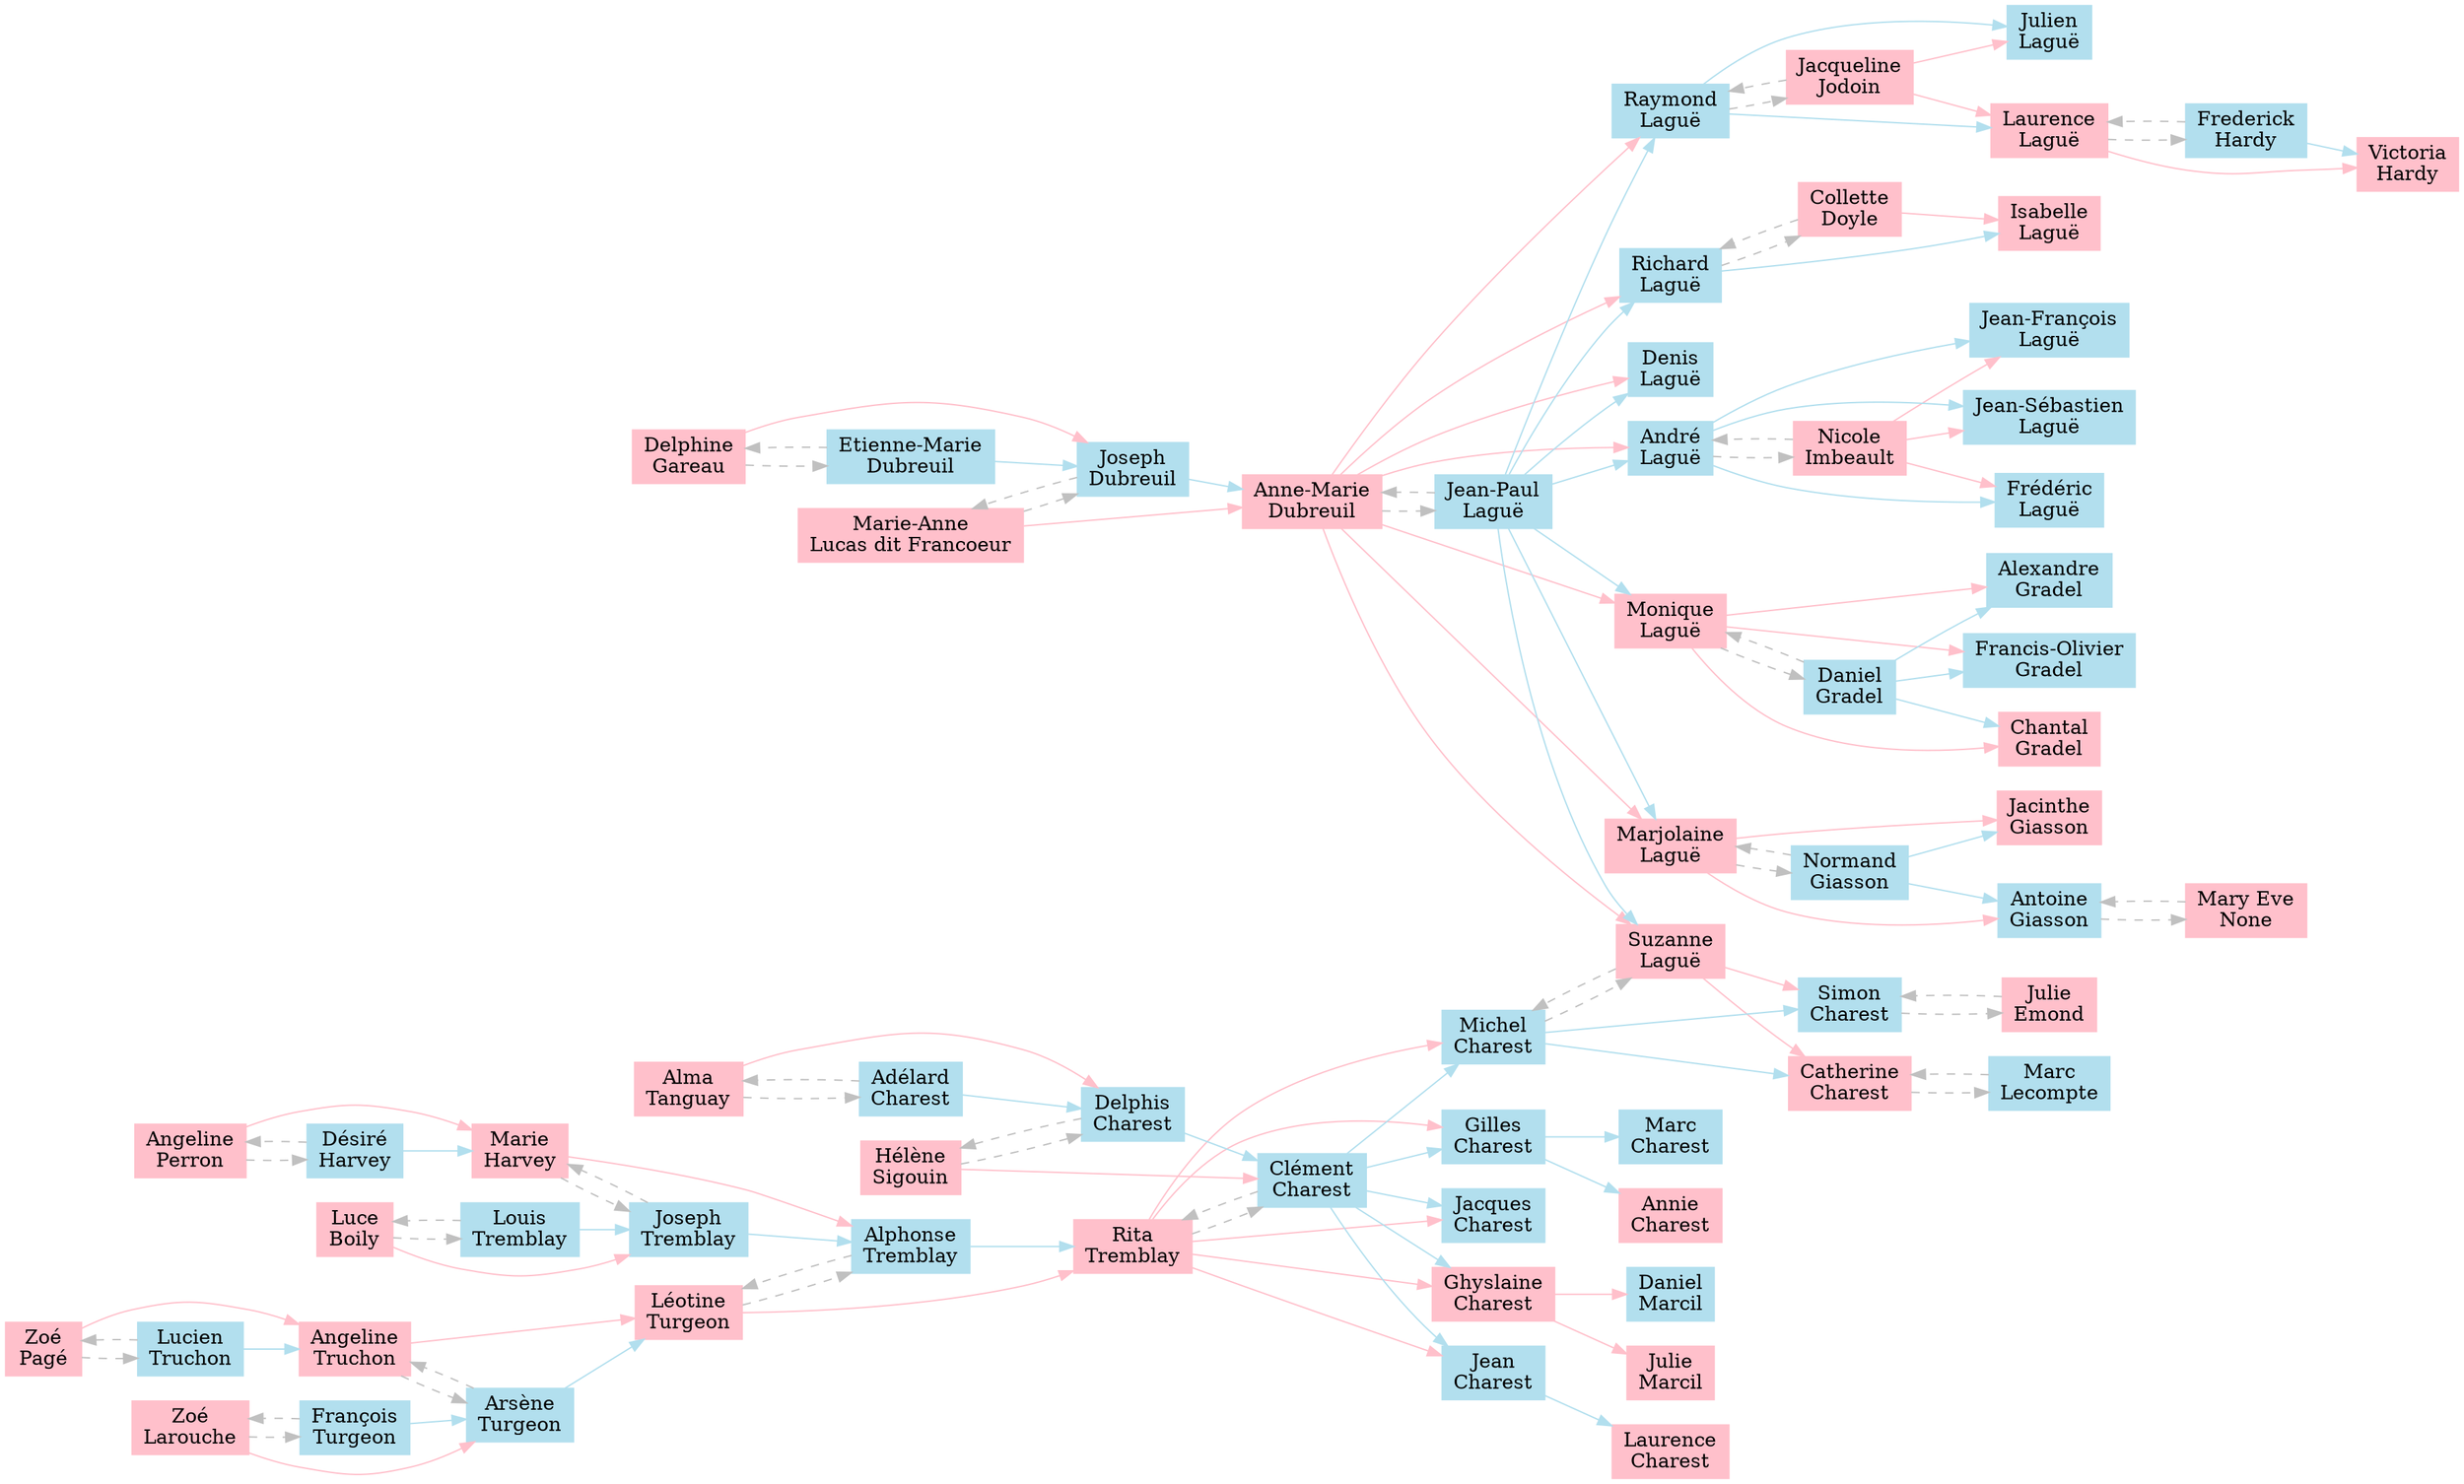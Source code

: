digraph Genealopy {
	rankdir=LR
	MC [label="Marc
Charest" color=lightblue2 shape=box style=filled]
	GC [label="Gilles
Charest" color=lightblue2 shape=box style=filled]
	GC -> MC [color=lightblue2 style=solid]
	AC [label="Annie
Charest" color=pink shape=box style=filled]
	GC [label="Gilles
Charest" color=lightblue2 shape=box style=filled]
	GC -> AC [color=lightblue2 style=solid]
	DM [label="Daniel
Marcil" color=lightblue2 shape=box style=filled]
	GhC [label="Ghyslaine
Charest" color=pink shape=box style=filled]
	GhC -> DM [color=pink style=solid]
	JM [label="Julie
Marcil" color=pink shape=box style=filled]
	GhC [label="Ghyslaine
Charest" color=pink shape=box style=filled]
	GhC -> JM [color=pink style=solid]
	LC [label="Laurence
Charest" color=pink shape=box style=filled]
	JC [label="Jean
Charest" color=lightblue2 shape=box style=filled]
	JC -> LC [color=lightblue2 style=solid]
	I612 [label="Jean-Sébastien
Laguë" color=lightblue2 shape=box style=filled]
	I606 [label="Nicole
Imbeault" color=pink shape=box style=filled]
	I606 -> I612 [color=pink style=solid]
	I600 [label="André
Laguë" color=lightblue2 shape=box style=filled]
	I600 -> I612 [color=lightblue2 style=solid]
	I613 [label="Frédéric
Laguë" color=lightblue2 shape=box style=filled]
	I606 [label="Nicole
Imbeault" color=pink shape=box style=filled]
	I606 -> I613 [color=pink style=solid]
	I600 [label="André
Laguë" color=lightblue2 shape=box style=filled]
	I600 -> I613 [color=lightblue2 style=solid]
	I614 [label="Jean-François
Laguë" color=lightblue2 shape=box style=filled]
	I606 [label="Nicole
Imbeault" color=pink shape=box style=filled]
	I606 -> I614 [color=pink style=solid]
	I600 [label="André
Laguë" color=lightblue2 shape=box style=filled]
	I600 -> I614 [color=lightblue2 style=solid]
	I20 [label="Francis-Olivier
Gradel" color=lightblue2 shape=box style=filled]
	I19 [label="Monique
Laguë" color=pink shape=box style=filled]
	I19 -> I20 [color=pink style=solid]
	I17 [label="Daniel
Gradel" color=lightblue2 shape=box style=filled]
	I17 -> I20 [color=lightblue2 style=solid]
	I21 [label="Chantal
Gradel" color=pink shape=box style=filled]
	I19 [label="Monique
Laguë" color=pink shape=box style=filled]
	I19 -> I21 [color=pink style=solid]
	I17 [label="Daniel
Gradel" color=lightblue2 shape=box style=filled]
	I17 -> I21 [color=lightblue2 style=solid]
	I22 [label="Alexandre
Gradel" color=lightblue2 shape=box style=filled]
	I19 [label="Monique
Laguë" color=pink shape=box style=filled]
	I19 -> I22 [color=pink style=solid]
	I17 [label="Daniel
Gradel" color=lightblue2 shape=box style=filled]
	I17 -> I22 [color=lightblue2 style=solid]
	I618 [label="Jacinthe
Giasson" color=pink shape=box style=filled]
	I604 [label="Marjolaine
Laguë" color=pink shape=box style=filled]
	I604 -> I618 [color=pink style=solid]
	I611 [label="Normand
Giasson" color=lightblue2 shape=box style=filled]
	I611 -> I618 [color=lightblue2 style=solid]
	I617 [label="Antoine
Giasson" color=lightblue2 shape=box style=filled]
	I604 [label="Marjolaine
Laguë" color=pink shape=box style=filled]
	I604 -> I617 [color=pink style=solid]
	I611 [label="Normand
Giasson" color=lightblue2 shape=box style=filled]
	I611 -> I617 [color=lightblue2 style=solid]
	ME [label="Mary Eve
None" color=pink shape=box style=filled]
	ME -> I617 [color=grey style=dashed]
	ME [label="Mary Eve
None" color=pink shape=box style=filled]
	I617 [label="Antoine
Giasson" color=lightblue2 shape=box style=filled]
	I617 -> ME [color=grey style=dashed]
	I608 [label="Julien
Laguë" color=lightblue2 shape=box style=filled]
	I607 [label="Jacqueline
Jodoin" color=pink shape=box style=filled]
	I607 -> I608 [color=pink style=solid]
	I602 [label="Raymond
Laguë" color=lightblue2 shape=box style=filled]
	I602 -> I608 [color=lightblue2 style=solid]
	I609 [label="Laurence
Laguë" color=pink shape=box style=filled]
	I607 [label="Jacqueline
Jodoin" color=pink shape=box style=filled]
	I607 -> I609 [color=pink style=solid]
	I602 [label="Raymond
Laguë" color=lightblue2 shape=box style=filled]
	I602 -> I609 [color=lightblue2 style=solid]
	FH [label="Frederick
Hardy" color=lightblue2 shape=box style=filled]
	FH -> I609 [color=grey style=dashed]
	FH [label="Frederick
Hardy" color=lightblue2 shape=box style=filled]
	I609 [label="Laurence
Laguë" color=pink shape=box style=filled]
	I609 -> FH [color=grey style=dashed]
	VH [label="Victoria
Hardy" color=pink shape=box style=filled]
	I609 [label="Laurence
Laguë" color=pink shape=box style=filled]
	I609 -> VH [color=pink style=solid]
	FH [label="Frederick
Hardy" color=lightblue2 shape=box style=filled]
	FH -> VH [color=lightblue2 style=solid]
	I616 [label="Isabelle
Laguë" color=pink shape=box style=filled]
	I615 [label="Collette
Doyle" color=pink shape=box style=filled]
	I615 -> I616 [color=pink style=solid]
	I601 [label="Richard
Laguë" color=lightblue2 shape=box style=filled]
	I601 -> I616 [color=lightblue2 style=solid]
	I619 [label="Simon
Charest" color=lightblue2 shape=box style=filled]
	I603 [label="Suzanne
Laguë" color=pink shape=box style=filled]
	I603 -> I619 [color=pink style=solid]
	I610 [label="Michel
Charest" color=lightblue2 shape=box style=filled]
	I610 -> I619 [color=lightblue2 style=solid]
	JE [label="Julie
Emond" color=pink shape=box style=filled]
	JE -> I619 [color=grey style=dashed]
	JE [label="Julie
Emond" color=pink shape=box style=filled]
	I619 [label="Simon
Charest" color=lightblue2 shape=box style=filled]
	I619 -> JE [color=grey style=dashed]
	I620 [label="Catherine
Charest" color=pink shape=box style=filled]
	I603 [label="Suzanne
Laguë" color=pink shape=box style=filled]
	I603 -> I620 [color=pink style=solid]
	I610 [label="Michel
Charest" color=lightblue2 shape=box style=filled]
	I610 -> I620 [color=lightblue2 style=solid]
	ML [label="Marc
Lecompte" color=lightblue2 shape=box style=filled]
	ML -> I620 [color=grey style=dashed]
	ML [label="Marc
Lecompte" color=lightblue2 shape=box style=filled]
	I620 [label="Catherine
Charest" color=pink shape=box style=filled]
	I620 -> ML [color=grey style=dashed]
	I610 [label="Michel
Charest" color=lightblue2 shape=box style=filled]
	511415 [label="Rita
Tremblay" color=pink shape=box style=filled]
	511415 -> I610 [color=pink style=solid]
	511416 [label="Clément
Charest" color=lightblue2 shape=box style=filled]
	511416 -> I610 [color=lightblue2 style=solid]
	I603 [label="Suzanne
Laguë" color=pink shape=box style=filled]
	I603 -> I610 [color=grey style=dashed]
	GC [label="Gilles
Charest" color=lightblue2 shape=box style=filled]
	511415 [label="Rita
Tremblay" color=pink shape=box style=filled]
	511415 -> GC [color=pink style=solid]
	511416 [label="Clément
Charest" color=lightblue2 shape=box style=filled]
	511416 -> GC [color=lightblue2 style=solid]
	GhC [label="Ghyslaine
Charest" color=pink shape=box style=filled]
	511415 [label="Rita
Tremblay" color=pink shape=box style=filled]
	511415 -> GhC [color=pink style=solid]
	511416 [label="Clément
Charest" color=lightblue2 shape=box style=filled]
	511416 -> GhC [color=lightblue2 style=solid]
	JC [label="Jean
Charest" color=lightblue2 shape=box style=filled]
	511415 [label="Rita
Tremblay" color=pink shape=box style=filled]
	511415 -> JC [color=pink style=solid]
	511416 [label="Clément
Charest" color=lightblue2 shape=box style=filled]
	511416 -> JC [color=lightblue2 style=solid]
	JaC [label="Jacques
Charest" color=lightblue2 shape=box style=filled]
	511415 [label="Rita
Tremblay" color=pink shape=box style=filled]
	511415 -> JaC [color=pink style=solid]
	511416 [label="Clément
Charest" color=lightblue2 shape=box style=filled]
	511416 -> JaC [color=lightblue2 style=solid]
	I600 [label="André
Laguë" color=lightblue2 shape=box style=filled]
	I110 [label="Anne-Marie
Dubreuil" color=pink shape=box style=filled]
	I110 -> I600 [color=pink style=solid]
	I109 [label="Jean-Paul
Laguë" color=lightblue2 shape=box style=filled]
	I109 -> I600 [color=lightblue2 style=solid]
	I606 [label="Nicole
Imbeault" color=pink shape=box style=filled]
	I606 -> I600 [color=grey style=dashed]
	I606 [label="Nicole
Imbeault" color=pink shape=box style=filled]
	I600 [label="André
Laguë" color=lightblue2 shape=box style=filled]
	I600 -> I606 [color=grey style=dashed]
	I19 [label="Monique
Laguë" color=pink shape=box style=filled]
	I110 [label="Anne-Marie
Dubreuil" color=pink shape=box style=filled]
	I110 -> I19 [color=pink style=solid]
	I109 [label="Jean-Paul
Laguë" color=lightblue2 shape=box style=filled]
	I109 -> I19 [color=lightblue2 style=solid]
	I17 [label="Daniel
Gradel" color=lightblue2 shape=box style=filled]
	I17 -> I19 [color=grey style=dashed]
	I17 [label="Daniel
Gradel" color=lightblue2 shape=box style=filled]
	I19 [label="Monique
Laguë" color=pink shape=box style=filled]
	I19 -> I17 [color=grey style=dashed]
	I601 [label="Richard
Laguë" color=lightblue2 shape=box style=filled]
	I110 [label="Anne-Marie
Dubreuil" color=pink shape=box style=filled]
	I110 -> I601 [color=pink style=solid]
	I109 [label="Jean-Paul
Laguë" color=lightblue2 shape=box style=filled]
	I109 -> I601 [color=lightblue2 style=solid]
	I615 [label="Collette
Doyle" color=pink shape=box style=filled]
	I615 -> I601 [color=grey style=dashed]
	I615 [label="Collette
Doyle" color=pink shape=box style=filled]
	I601 [label="Richard
Laguë" color=lightblue2 shape=box style=filled]
	I601 -> I615 [color=grey style=dashed]
	I603 [label="Suzanne
Laguë" color=pink shape=box style=filled]
	I110 [label="Anne-Marie
Dubreuil" color=pink shape=box style=filled]
	I110 -> I603 [color=pink style=solid]
	I109 [label="Jean-Paul
Laguë" color=lightblue2 shape=box style=filled]
	I109 -> I603 [color=lightblue2 style=solid]
	I610 [label="Michel
Charest" color=lightblue2 shape=box style=filled]
	I610 -> I603 [color=grey style=dashed]
	I602 [label="Raymond
Laguë" color=lightblue2 shape=box style=filled]
	I110 [label="Anne-Marie
Dubreuil" color=pink shape=box style=filled]
	I110 -> I602 [color=pink style=solid]
	I109 [label="Jean-Paul
Laguë" color=lightblue2 shape=box style=filled]
	I109 -> I602 [color=lightblue2 style=solid]
	I607 [label="Jacqueline
Jodoin" color=pink shape=box style=filled]
	I607 -> I602 [color=grey style=dashed]
	I607 [label="Jacqueline
Jodoin" color=pink shape=box style=filled]
	I602 [label="Raymond
Laguë" color=lightblue2 shape=box style=filled]
	I602 -> I607 [color=grey style=dashed]
	I604 [label="Marjolaine
Laguë" color=pink shape=box style=filled]
	I110 [label="Anne-Marie
Dubreuil" color=pink shape=box style=filled]
	I110 -> I604 [color=pink style=solid]
	I109 [label="Jean-Paul
Laguë" color=lightblue2 shape=box style=filled]
	I109 -> I604 [color=lightblue2 style=solid]
	I611 [label="Normand
Giasson" color=lightblue2 shape=box style=filled]
	I611 -> I604 [color=grey style=dashed]
	I611 [label="Normand
Giasson" color=lightblue2 shape=box style=filled]
	I604 [label="Marjolaine
Laguë" color=pink shape=box style=filled]
	I604 -> I611 [color=grey style=dashed]
	I605 [label="Denis
Laguë" color=lightblue2 shape=box style=filled]
	I110 [label="Anne-Marie
Dubreuil" color=pink shape=box style=filled]
	I110 -> I605 [color=pink style=solid]
	I109 [label="Jean-Paul
Laguë" color=lightblue2 shape=box style=filled]
	I109 -> I605 [color=lightblue2 style=solid]
	511415 [label="Rita
Tremblay" color=pink shape=box style=filled]
	"Léotine.Turgeon" [label="Léotine
Turgeon" color=pink shape=box style=filled]
	"Léotine.Turgeon" -> 511415 [color=pink style=solid]
	"Alphonse.Tremblay" [label="Alphonse
Tremblay" color=lightblue2 shape=box style=filled]
	"Alphonse.Tremblay" -> 511415 [color=lightblue2 style=solid]
	511416 [label="Clément
Charest" color=lightblue2 shape=box style=filled]
	511416 -> 511415 [color=grey style=dashed]
	511416 [label="Clément
Charest" color=lightblue2 shape=box style=filled]
	511418 [label="Hélène
Sigouin" color=pink shape=box style=filled]
	511418 -> 511416 [color=pink style=solid]
	511417 [label="Delphis
Charest" color=lightblue2 shape=box style=filled]
	511417 -> 511416 [color=lightblue2 style=solid]
	511415 [label="Rita
Tremblay" color=pink shape=box style=filled]
	511415 -> 511416 [color=grey style=dashed]
	I110 [label="Anne-Marie
Dubreuil" color=pink shape=box style=filled]
	I118 [label="Marie-Anne
Lucas dit Francoeur" color=pink shape=box style=filled]
	I118 -> I110 [color=pink style=solid]
	I117 [label="Joseph
Dubreuil" color=lightblue2 shape=box style=filled]
	I117 -> I110 [color=lightblue2 style=solid]
	I109 [label="Jean-Paul
Laguë" color=lightblue2 shape=box style=filled]
	I109 -> I110 [color=grey style=dashed]
	I109 [label="Jean-Paul
Laguë" color=lightblue2 shape=box style=filled]
	I110 [label="Anne-Marie
Dubreuil" color=pink shape=box style=filled]
	I110 -> I109 [color=grey style=dashed]
	511418 [label="Hélène
Sigouin" color=pink shape=box style=filled]
	511417 [label="Delphis
Charest" color=lightblue2 shape=box style=filled]
	511417 -> 511418 [color=grey style=dashed]
	511417 [label="Delphis
Charest" color=lightblue2 shape=box style=filled]
	"Alma.Tanguay" [label="Alma
Tanguay" color=pink shape=box style=filled]
	"Alma.Tanguay" -> 511417 [color=pink style=solid]
	"Adélard.Charest" [label="Adélard
Charest" color=lightblue2 shape=box style=filled]
	"Adélard.Charest" -> 511417 [color=lightblue2 style=solid]
	511418 [label="Hélène
Sigouin" color=pink shape=box style=filled]
	511418 -> 511417 [color=grey style=dashed]
	I118 [label="Marie-Anne
Lucas dit Francoeur" color=pink shape=box style=filled]
	I117 [label="Joseph
Dubreuil" color=lightblue2 shape=box style=filled]
	I117 -> I118 [color=grey style=dashed]
	I117 [label="Joseph
Dubreuil" color=lightblue2 shape=box style=filled]
	I561 [label="Delphine
Gareau" color=pink shape=box style=filled]
	I561 -> I117 [color=pink style=solid]
	I585 [label="Etienne-Marie
Dubreuil" color=lightblue2 shape=box style=filled]
	I585 -> I117 [color=lightblue2 style=solid]
	I118 [label="Marie-Anne
Lucas dit Francoeur" color=pink shape=box style=filled]
	I118 -> I117 [color=grey style=dashed]
	"Alma.Tanguay" [label="Alma
Tanguay" color=pink shape=box style=filled]
	"Adélard.Charest" [label="Adélard
Charest" color=lightblue2 shape=box style=filled]
	"Adélard.Charest" -> "Alma.Tanguay" [color=grey style=dashed]
	"Adélard.Charest" [label="Adélard
Charest" color=lightblue2 shape=box style=filled]
	"Alma.Tanguay" [label="Alma
Tanguay" color=pink shape=box style=filled]
	"Alma.Tanguay" -> "Adélard.Charest" [color=grey style=dashed]
	"Alphonse.Tremblay" [label="Alphonse
Tremblay" color=lightblue2 shape=box style=filled]
	"Marie.Harvey" [label="Marie
Harvey" color=pink shape=box style=filled]
	"Marie.Harvey" -> "Alphonse.Tremblay" [color=pink style=solid]
	"Joseph.Tremblay" [label="Joseph
Tremblay" color=lightblue2 shape=box style=filled]
	"Joseph.Tremblay" -> "Alphonse.Tremblay" [color=lightblue2 style=solid]
	"Léotine.Turgeon" [label="Léotine
Turgeon" color=pink shape=box style=filled]
	"Léotine.Turgeon" -> "Alphonse.Tremblay" [color=grey style=dashed]
	"Léotine.Turgeon" [label="Léotine
Turgeon" color=pink shape=box style=filled]
	"Angeline.Truchon" [label="Angeline
Truchon" color=pink shape=box style=filled]
	"Angeline.Truchon" -> "Léotine.Turgeon" [color=pink style=solid]
	"Arsène.Turgeon" [label="Arsène
Turgeon" color=lightblue2 shape=box style=filled]
	"Arsène.Turgeon" -> "Léotine.Turgeon" [color=lightblue2 style=solid]
	"Alphonse.Tremblay" [label="Alphonse
Tremblay" color=lightblue2 shape=box style=filled]
	"Alphonse.Tremblay" -> "Léotine.Turgeon" [color=grey style=dashed]
	I561 [label="Delphine
Gareau" color=pink shape=box style=filled]
	I585 [label="Etienne-Marie
Dubreuil" color=lightblue2 shape=box style=filled]
	I585 -> I561 [color=grey style=dashed]
	I585 [label="Etienne-Marie
Dubreuil" color=lightblue2 shape=box style=filled]
	I561 [label="Delphine
Gareau" color=pink shape=box style=filled]
	I561 -> I585 [color=grey style=dashed]
	"Joseph.Tremblay" [label="Joseph
Tremblay" color=lightblue2 shape=box style=filled]
	"Luce.Boily" [label="Luce
Boily" color=pink shape=box style=filled]
	"Luce.Boily" -> "Joseph.Tremblay" [color=pink style=solid]
	"Louis.Tremblay" [label="Louis
Tremblay" color=lightblue2 shape=box style=filled]
	"Louis.Tremblay" -> "Joseph.Tremblay" [color=lightblue2 style=solid]
	"Marie.Harvey" [label="Marie
Harvey" color=pink shape=box style=filled]
	"Marie.Harvey" -> "Joseph.Tremblay" [color=grey style=dashed]
	"Marie.Harvey" [label="Marie
Harvey" color=pink shape=box style=filled]
	"Angeline.Perron" [label="Angeline
Perron" color=pink shape=box style=filled]
	"Angeline.Perron" -> "Marie.Harvey" [color=pink style=solid]
	"Désiré.Harvey" [label="Désiré
Harvey" color=lightblue2 shape=box style=filled]
	"Désiré.Harvey" -> "Marie.Harvey" [color=lightblue2 style=solid]
	"Joseph.Tremblay" [label="Joseph
Tremblay" color=lightblue2 shape=box style=filled]
	"Joseph.Tremblay" -> "Marie.Harvey" [color=grey style=dashed]
	"Arsène.Turgeon" [label="Arsène
Turgeon" color=lightblue2 shape=box style=filled]
	"Zoé.Larouche" [label="Zoé
Larouche" color=pink shape=box style=filled]
	"Zoé.Larouche" -> "Arsène.Turgeon" [color=pink style=solid]
	"François.Turgeon" [label="François
Turgeon" color=lightblue2 shape=box style=filled]
	"François.Turgeon" -> "Arsène.Turgeon" [color=lightblue2 style=solid]
	"Angeline.Truchon" [label="Angeline
Truchon" color=pink shape=box style=filled]
	"Angeline.Truchon" -> "Arsène.Turgeon" [color=grey style=dashed]
	"Angeline.Truchon" [label="Angeline
Truchon" color=pink shape=box style=filled]
	"Zoé.Pagé" [label="Zoé
Pagé" color=pink shape=box style=filled]
	"Zoé.Pagé" -> "Angeline.Truchon" [color=pink style=solid]
	"Lucien.Truchon" [label="Lucien
Truchon" color=lightblue2 shape=box style=filled]
	"Lucien.Truchon" -> "Angeline.Truchon" [color=lightblue2 style=solid]
	"Arsène.Turgeon" [label="Arsène
Turgeon" color=lightblue2 shape=box style=filled]
	"Arsène.Turgeon" -> "Angeline.Truchon" [color=grey style=dashed]
	"Louis.Tremblay" [label="Louis
Tremblay" color=lightblue2 shape=box style=filled]
	"Luce.Boily" [label="Luce
Boily" color=pink shape=box style=filled]
	"Luce.Boily" -> "Louis.Tremblay" [color=grey style=dashed]
	"Luce.Boily" [label="Luce
Boily" color=pink shape=box style=filled]
	"Louis.Tremblay" [label="Louis
Tremblay" color=lightblue2 shape=box style=filled]
	"Louis.Tremblay" -> "Luce.Boily" [color=grey style=dashed]
	"François.Turgeon" [label="François
Turgeon" color=lightblue2 shape=box style=filled]
	"Zoé.Larouche" [label="Zoé
Larouche" color=pink shape=box style=filled]
	"Zoé.Larouche" -> "François.Turgeon" [color=grey style=dashed]
	"Zoé.Larouche" [label="Zoé
Larouche" color=pink shape=box style=filled]
	"François.Turgeon" [label="François
Turgeon" color=lightblue2 shape=box style=filled]
	"François.Turgeon" -> "Zoé.Larouche" [color=grey style=dashed]
	"Lucien.Truchon" [label="Lucien
Truchon" color=lightblue2 shape=box style=filled]
	"Zoé.Pagé" [label="Zoé
Pagé" color=pink shape=box style=filled]
	"Zoé.Pagé" -> "Lucien.Truchon" [color=grey style=dashed]
	"Zoé.Pagé" [label="Zoé
Pagé" color=pink shape=box style=filled]
	"Lucien.Truchon" [label="Lucien
Truchon" color=lightblue2 shape=box style=filled]
	"Lucien.Truchon" -> "Zoé.Pagé" [color=grey style=dashed]
	"Désiré.Harvey" [label="Désiré
Harvey" color=lightblue2 shape=box style=filled]
	"Angeline.Perron" [label="Angeline
Perron" color=pink shape=box style=filled]
	"Angeline.Perron" -> "Désiré.Harvey" [color=grey style=dashed]
	"Angeline.Perron" [label="Angeline
Perron" color=pink shape=box style=filled]
	"Désiré.Harvey" [label="Désiré
Harvey" color=lightblue2 shape=box style=filled]
	"Désiré.Harvey" -> "Angeline.Perron" [color=grey style=dashed]
}
